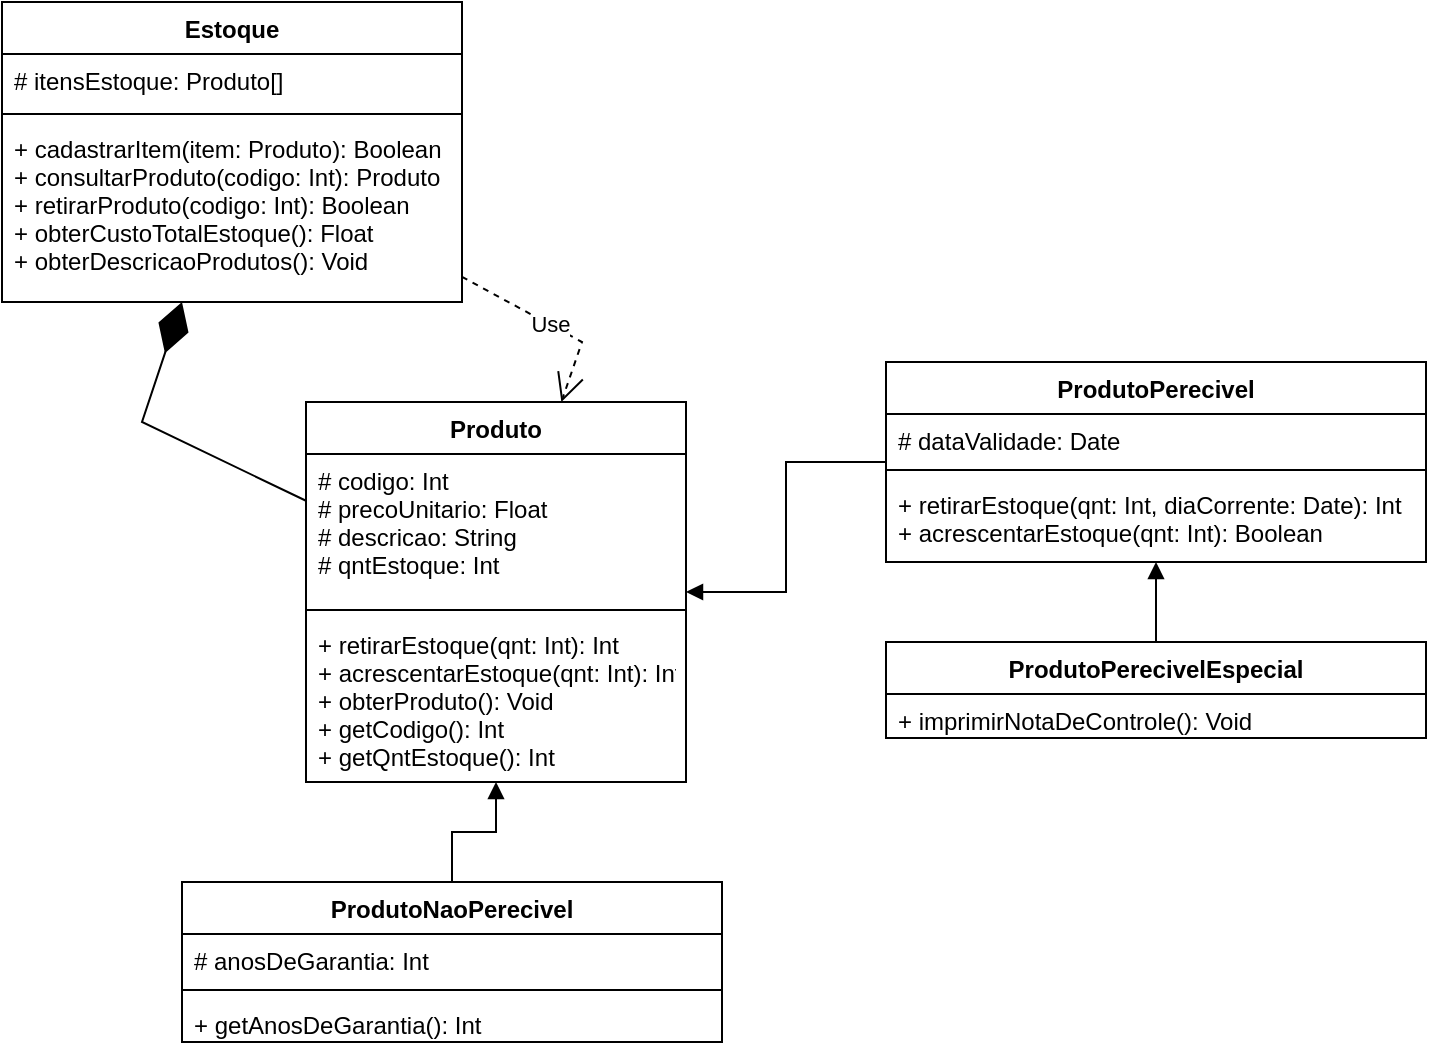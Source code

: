<mxfile version="17.4.3" type="device"><diagram id="C5RBs43oDa-KdzZeNtuy" name="Page-1"><mxGraphModel dx="806" dy="624" grid="1" gridSize="10" guides="1" tooltips="1" connect="1" arrows="1" fold="1" page="1" pageScale="1" pageWidth="827" pageHeight="1169" math="0" shadow="0"><root><mxCell id="WIyWlLk6GJQsqaUBKTNV-0"/><mxCell id="WIyWlLk6GJQsqaUBKTNV-1" parent="WIyWlLk6GJQsqaUBKTNV-0"/><mxCell id="wpiklygaecpX9rZvOdUf-0" value="Produto" style="swimlane;fontStyle=1;align=center;verticalAlign=top;childLayout=stackLayout;horizontal=1;startSize=26;horizontalStack=0;resizeParent=1;resizeParentMax=0;resizeLast=0;collapsible=1;marginBottom=0;" parent="WIyWlLk6GJQsqaUBKTNV-1" vertex="1"><mxGeometry x="182" y="230" width="190" height="190" as="geometry"/></mxCell><mxCell id="wpiklygaecpX9rZvOdUf-1" value="# codigo: Int&#10;# precoUnitario: Float&#10;# descricao: String&#10;# qntEstoque: Int" style="text;strokeColor=none;fillColor=none;align=left;verticalAlign=top;spacingLeft=4;spacingRight=4;overflow=hidden;rotatable=0;points=[[0,0.5],[1,0.5]];portConstraint=eastwest;" parent="wpiklygaecpX9rZvOdUf-0" vertex="1"><mxGeometry y="26" width="190" height="74" as="geometry"/></mxCell><mxCell id="wpiklygaecpX9rZvOdUf-2" value="" style="line;strokeWidth=1;fillColor=none;align=left;verticalAlign=middle;spacingTop=-1;spacingLeft=3;spacingRight=3;rotatable=0;labelPosition=right;points=[];portConstraint=eastwest;" parent="wpiklygaecpX9rZvOdUf-0" vertex="1"><mxGeometry y="100" width="190" height="8" as="geometry"/></mxCell><mxCell id="wpiklygaecpX9rZvOdUf-3" value="+ retirarEstoque(qnt: Int): Int&#10;+ acrescentarEstoque(qnt: Int): Int&#10;+ obterProduto(): Void&#10;+ getCodigo(): Int&#10;+ getQntEstoque(): Int" style="text;strokeColor=none;fillColor=none;align=left;verticalAlign=top;spacingLeft=4;spacingRight=4;overflow=hidden;rotatable=0;points=[[0,0.5],[1,0.5]];portConstraint=eastwest;" parent="wpiklygaecpX9rZvOdUf-0" vertex="1"><mxGeometry y="108" width="190" height="82" as="geometry"/></mxCell><mxCell id="wpiklygaecpX9rZvOdUf-4" value="ProdutoPerecivel" style="swimlane;fontStyle=1;align=center;verticalAlign=top;childLayout=stackLayout;horizontal=1;startSize=26;horizontalStack=0;resizeParent=1;resizeParentMax=0;resizeLast=0;collapsible=1;marginBottom=0;" parent="WIyWlLk6GJQsqaUBKTNV-1" vertex="1"><mxGeometry x="472" y="210" width="270" height="100" as="geometry"/></mxCell><mxCell id="wpiklygaecpX9rZvOdUf-5" value="# dataValidade: Date" style="text;strokeColor=none;fillColor=none;align=left;verticalAlign=top;spacingLeft=4;spacingRight=4;overflow=hidden;rotatable=0;points=[[0,0.5],[1,0.5]];portConstraint=eastwest;" parent="wpiklygaecpX9rZvOdUf-4" vertex="1"><mxGeometry y="26" width="270" height="24" as="geometry"/></mxCell><mxCell id="wpiklygaecpX9rZvOdUf-6" value="" style="line;strokeWidth=1;fillColor=none;align=left;verticalAlign=middle;spacingTop=-1;spacingLeft=3;spacingRight=3;rotatable=0;labelPosition=right;points=[];portConstraint=eastwest;" parent="wpiklygaecpX9rZvOdUf-4" vertex="1"><mxGeometry y="50" width="270" height="8" as="geometry"/></mxCell><mxCell id="wpiklygaecpX9rZvOdUf-7" value="+ retirarEstoque(qnt: Int, diaCorrente: Date): Int&#10;+ acrescentarEstoque(qnt: Int): Boolean" style="text;strokeColor=none;fillColor=none;align=left;verticalAlign=top;spacingLeft=4;spacingRight=4;overflow=hidden;rotatable=0;points=[[0,0.5],[1,0.5]];portConstraint=eastwest;" parent="wpiklygaecpX9rZvOdUf-4" vertex="1"><mxGeometry y="58" width="270" height="42" as="geometry"/></mxCell><mxCell id="wpiklygaecpX9rZvOdUf-8" value="ProdutoPerecivelEspecial" style="swimlane;fontStyle=1;align=center;verticalAlign=top;childLayout=stackLayout;horizontal=1;startSize=26;horizontalStack=0;resizeParent=1;resizeParentMax=0;resizeLast=0;collapsible=1;marginBottom=0;" parent="WIyWlLk6GJQsqaUBKTNV-1" vertex="1"><mxGeometry x="472" y="350" width="270" height="48" as="geometry"/></mxCell><mxCell id="wpiklygaecpX9rZvOdUf-11" value="+ imprimirNotaDeControle(): Void" style="text;strokeColor=none;fillColor=none;align=left;verticalAlign=top;spacingLeft=4;spacingRight=4;overflow=hidden;rotatable=0;points=[[0,0.5],[1,0.5]];portConstraint=eastwest;" parent="wpiklygaecpX9rZvOdUf-8" vertex="1"><mxGeometry y="26" width="270" height="22" as="geometry"/></mxCell><mxCell id="wpiklygaecpX9rZvOdUf-12" value="ProdutoNaoPerecivel" style="swimlane;fontStyle=1;align=center;verticalAlign=top;childLayout=stackLayout;horizontal=1;startSize=26;horizontalStack=0;resizeParent=1;resizeParentMax=0;resizeLast=0;collapsible=1;marginBottom=0;" parent="WIyWlLk6GJQsqaUBKTNV-1" vertex="1"><mxGeometry x="120" y="470" width="270" height="80" as="geometry"/></mxCell><mxCell id="wpiklygaecpX9rZvOdUf-13" value="# anosDeGarantia: Int" style="text;strokeColor=none;fillColor=none;align=left;verticalAlign=top;spacingLeft=4;spacingRight=4;overflow=hidden;rotatable=0;points=[[0,0.5],[1,0.5]];portConstraint=eastwest;" parent="wpiklygaecpX9rZvOdUf-12" vertex="1"><mxGeometry y="26" width="270" height="24" as="geometry"/></mxCell><mxCell id="wpiklygaecpX9rZvOdUf-14" value="" style="line;strokeWidth=1;fillColor=none;align=left;verticalAlign=middle;spacingTop=-1;spacingLeft=3;spacingRight=3;rotatable=0;labelPosition=right;points=[];portConstraint=eastwest;" parent="wpiklygaecpX9rZvOdUf-12" vertex="1"><mxGeometry y="50" width="270" height="8" as="geometry"/></mxCell><mxCell id="wpiklygaecpX9rZvOdUf-15" value="+ getAnosDeGarantia(): Int" style="text;strokeColor=none;fillColor=none;align=left;verticalAlign=top;spacingLeft=4;spacingRight=4;overflow=hidden;rotatable=0;points=[[0,0.5],[1,0.5]];portConstraint=eastwest;" parent="wpiklygaecpX9rZvOdUf-12" vertex="1"><mxGeometry y="58" width="270" height="22" as="geometry"/></mxCell><mxCell id="wpiklygaecpX9rZvOdUf-16" value="" style="endArrow=block;endFill=1;html=1;edgeStyle=orthogonalEdgeStyle;align=left;verticalAlign=top;rounded=0;" parent="WIyWlLk6GJQsqaUBKTNV-1" source="wpiklygaecpX9rZvOdUf-12" target="wpiklygaecpX9rZvOdUf-0" edge="1"><mxGeometry x="-1" relative="1" as="geometry"><mxPoint x="302" y="460" as="sourcePoint"/><mxPoint x="462" y="460" as="targetPoint"/></mxGeometry></mxCell><mxCell id="wpiklygaecpX9rZvOdUf-18" value="" style="endArrow=block;endFill=1;html=1;edgeStyle=orthogonalEdgeStyle;align=left;verticalAlign=top;rounded=0;" parent="WIyWlLk6GJQsqaUBKTNV-1" source="wpiklygaecpX9rZvOdUf-8" target="wpiklygaecpX9rZvOdUf-4" edge="1"><mxGeometry x="-1" relative="1" as="geometry"><mxPoint x="302" y="450" as="sourcePoint"/><mxPoint x="462" y="450" as="targetPoint"/></mxGeometry></mxCell><mxCell id="wpiklygaecpX9rZvOdUf-21" value="" style="endArrow=block;endFill=1;html=1;edgeStyle=orthogonalEdgeStyle;align=left;verticalAlign=top;rounded=0;" parent="WIyWlLk6GJQsqaUBKTNV-1" source="wpiklygaecpX9rZvOdUf-4" target="wpiklygaecpX9rZvOdUf-0" edge="1"><mxGeometry x="-1" relative="1" as="geometry"><mxPoint x="302" y="450" as="sourcePoint"/><mxPoint x="462" y="450" as="targetPoint"/></mxGeometry></mxCell><mxCell id="wpiklygaecpX9rZvOdUf-23" value="Estoque" style="swimlane;fontStyle=1;align=center;verticalAlign=top;childLayout=stackLayout;horizontal=1;startSize=26;horizontalStack=0;resizeParent=1;resizeParentMax=0;resizeLast=0;collapsible=1;marginBottom=0;" parent="WIyWlLk6GJQsqaUBKTNV-1" vertex="1"><mxGeometry x="30" y="30" width="230" height="150" as="geometry"/></mxCell><mxCell id="wpiklygaecpX9rZvOdUf-24" value="# itensEstoque: Produto[]" style="text;strokeColor=none;fillColor=none;align=left;verticalAlign=top;spacingLeft=4;spacingRight=4;overflow=hidden;rotatable=0;points=[[0,0.5],[1,0.5]];portConstraint=eastwest;" parent="wpiklygaecpX9rZvOdUf-23" vertex="1"><mxGeometry y="26" width="230" height="26" as="geometry"/></mxCell><mxCell id="wpiklygaecpX9rZvOdUf-25" value="" style="line;strokeWidth=1;fillColor=none;align=left;verticalAlign=middle;spacingTop=-1;spacingLeft=3;spacingRight=3;rotatable=0;labelPosition=right;points=[];portConstraint=eastwest;" parent="wpiklygaecpX9rZvOdUf-23" vertex="1"><mxGeometry y="52" width="230" height="8" as="geometry"/></mxCell><mxCell id="wpiklygaecpX9rZvOdUf-26" value="+ cadastrarItem(item: Produto): Boolean&#10;+ consultarProduto(codigo: Int): Produto&#10;+ retirarProduto(codigo: Int): Boolean&#10;+ obterCustoTotalEstoque(): Float&#10;+ obterDescricaoProdutos(): Void" style="text;strokeColor=none;fillColor=none;align=left;verticalAlign=top;spacingLeft=4;spacingRight=4;overflow=hidden;rotatable=0;points=[[0,0.5],[1,0.5]];portConstraint=eastwest;" parent="wpiklygaecpX9rZvOdUf-23" vertex="1"><mxGeometry y="60" width="230" height="90" as="geometry"/></mxCell><mxCell id="wpiklygaecpX9rZvOdUf-27" value="Use" style="endArrow=open;endSize=12;dashed=1;html=1;rounded=0;" parent="WIyWlLk6GJQsqaUBKTNV-1" source="wpiklygaecpX9rZvOdUf-23" target="wpiklygaecpX9rZvOdUf-0" edge="1"><mxGeometry width="160" relative="1" as="geometry"><mxPoint x="110" y="340" as="sourcePoint"/><mxPoint x="270" y="340" as="targetPoint"/><Array as="points"><mxPoint x="320" y="200"/></Array></mxGeometry></mxCell><mxCell id="wpiklygaecpX9rZvOdUf-28" value="" style="endArrow=diamondThin;endFill=1;endSize=24;html=1;rounded=0;" parent="WIyWlLk6GJQsqaUBKTNV-1" source="wpiklygaecpX9rZvOdUf-0" target="wpiklygaecpX9rZvOdUf-23" edge="1"><mxGeometry width="160" relative="1" as="geometry"><mxPoint x="350" y="340" as="sourcePoint"/><mxPoint x="510" y="340" as="targetPoint"/><Array as="points"><mxPoint x="100" y="240"/></Array></mxGeometry></mxCell></root></mxGraphModel></diagram></mxfile>